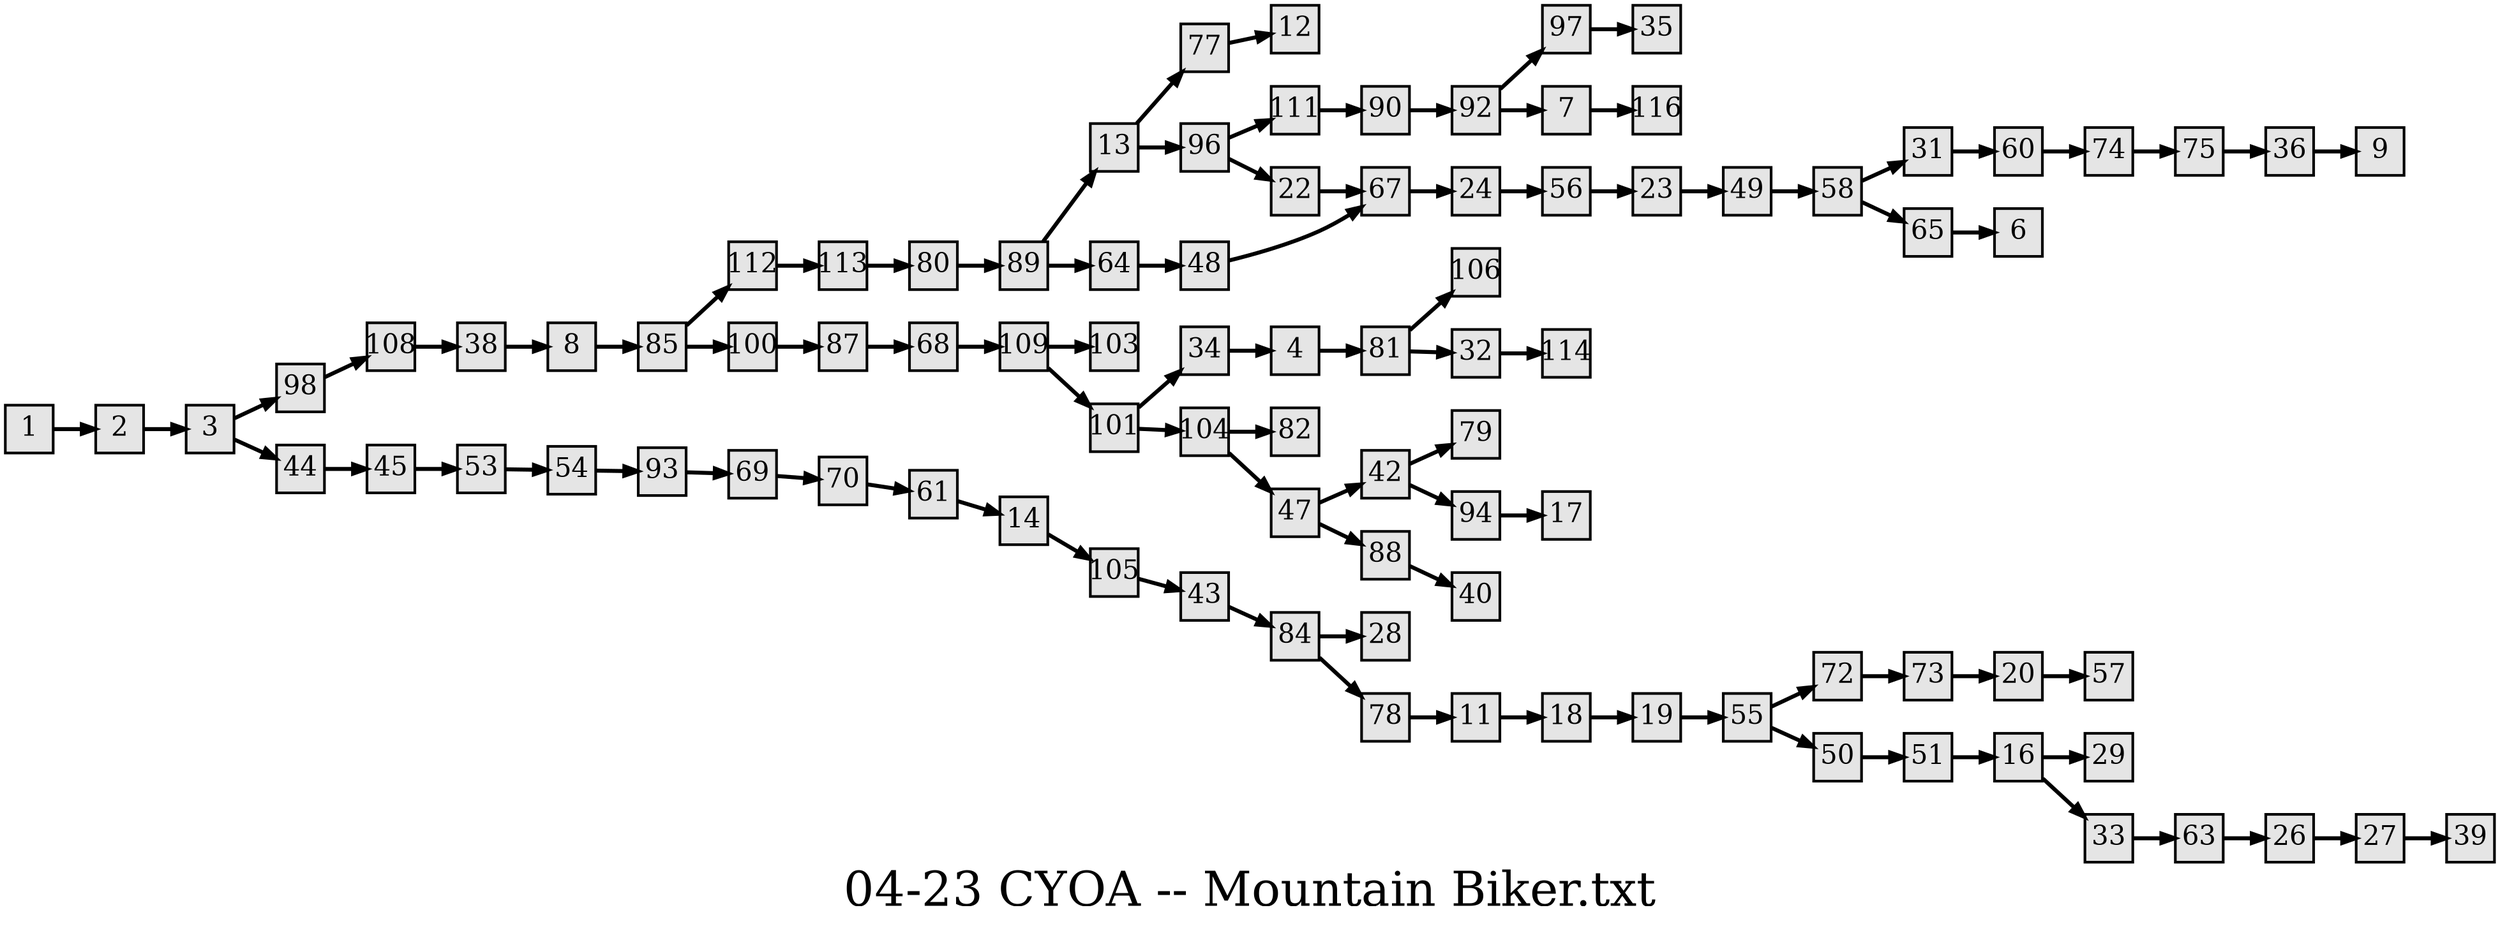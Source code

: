 digraph g{
  graph [ label="04-23 CYOA -- Mountain Biker.txt" rankdir=LR, ordering=out, fontsize=36, nodesep="0.35", ranksep="0.45"];
  node  [shape=rect, penwidth=2, fontsize=20, style=filled, fillcolor=grey90, margin="0,0", labelfloat=true, regular=true, fixedsize=true];
  edge  [labelfloat=true, penwidth=3, fontsize=12];

  1 -> 2;
  2 -> 3;
  3 -> 98;
  3 -> 44;
  4 -> 81;
  7 -> 116;
  8 -> 85;
  11 -> 18;
  13 -> 77;
  13 -> 96;
  14 -> 105;
  16 -> 29;
  16 -> 33;
  18 -> 19;
  19 -> 55;
  20 -> 57;
  22 -> 67;
  23 -> 49;
  24 -> 56;
  26 -> 27;
  27 -> 39;
  31 -> 60;
  32 -> 114;
  33 -> 63;
  34 -> 4;
  36 -> 9;
  38 -> 8;
  42 -> 79;
  42 -> 94;
  43 -> 84;
  44 -> 45;
  45 -> 53;
  47 -> 42;
  47 -> 88;
  48 -> 67;
  49 -> 58;
  50 -> 51;
  51 -> 16;
  53 -> 54;
  54 -> 93;
  55 -> 72;
  55 -> 50;
  56 -> 23;
  58 -> 31;
  58 -> 65;
  60 -> 74;
  61 -> 14;
  63 -> 26;
  64 -> 48;
  65 -> 6;
  67 -> 24;
  68 -> 109;
  69 -> 70;
  70 -> 61;
  72 -> 73;
  73 -> 20;
  74 -> 75;
  75 -> 36;
  77 -> 12;
  78 -> 11;
  80 -> 89;
  81 -> 106;
  81 -> 32;
  84 -> 28;
  84 -> 78;
  85 -> 112;
  85 -> 100;
  87 -> 68;
  88 -> 40;
  89 -> 13;
  89 -> 64;
  90 -> 92;
  92 -> 97;
  92 -> 7;
  93 -> 69;
  94 -> 17;
  96 -> 111;
  96 -> 22;
  97 -> 35;
  98 -> 108;
  100 -> 87;
  101 -> 34;
  101 -> 104;
  104 -> 82;
  104 -> 47;
  105 -> 43;
  108 -> 38;
  109 -> 103;
  109 -> 101;
  111 -> 90;
  112 -> 113;
  113 -> 80;
}

